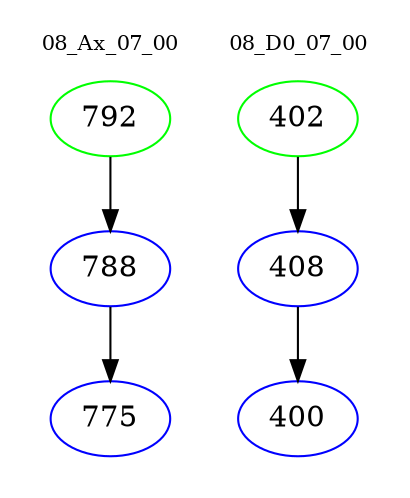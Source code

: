 digraph{
subgraph cluster_0 {
color = white
label = "08_Ax_07_00";
fontsize=10;
T0_792 [label="792", color="green"]
T0_792 -> T0_788 [color="black"]
T0_788 [label="788", color="blue"]
T0_788 -> T0_775 [color="black"]
T0_775 [label="775", color="blue"]
}
subgraph cluster_1 {
color = white
label = "08_D0_07_00";
fontsize=10;
T1_402 [label="402", color="green"]
T1_402 -> T1_408 [color="black"]
T1_408 [label="408", color="blue"]
T1_408 -> T1_400 [color="black"]
T1_400 [label="400", color="blue"]
}
}
